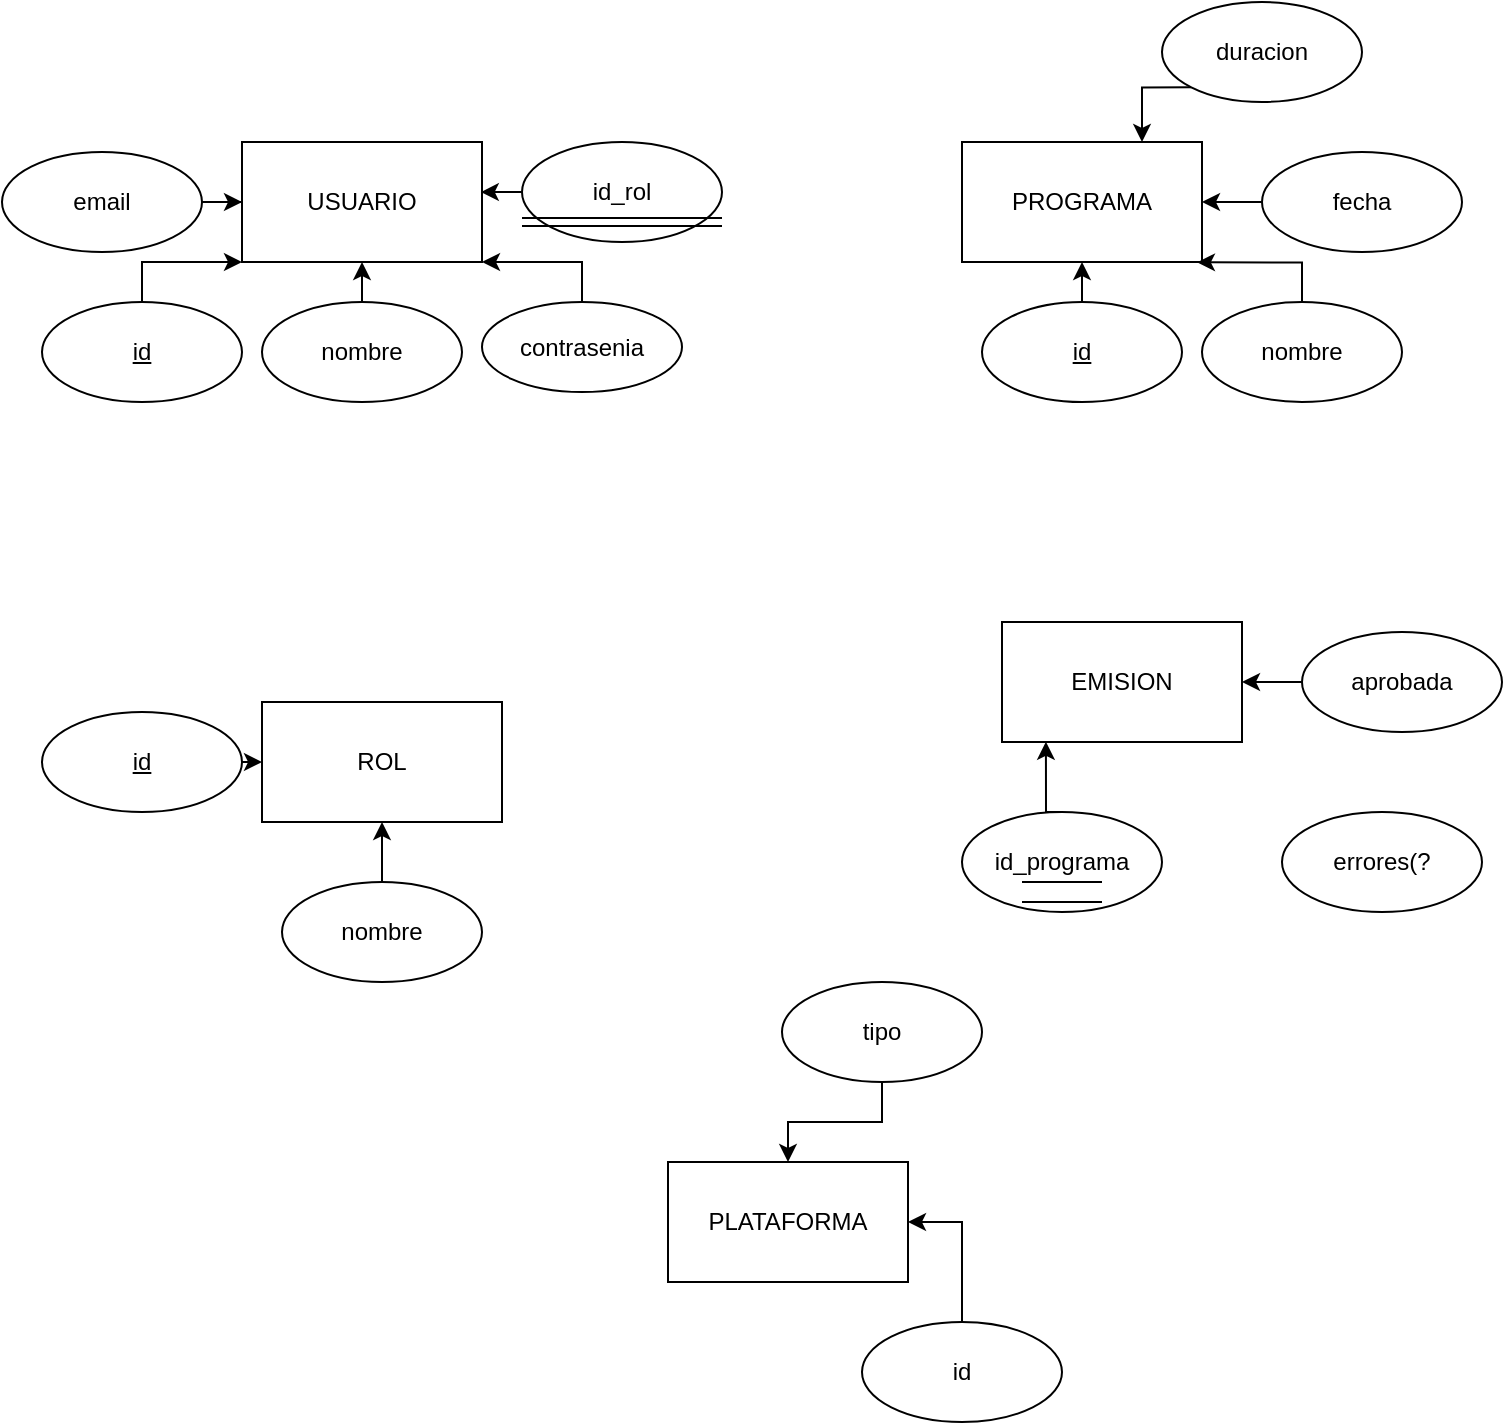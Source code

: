 <mxfile version="21.2.8" type="device">
  <diagram name="Página-1" id="XmaXczBZtw39XaAU-WEB">
    <mxGraphModel dx="450" dy="1964" grid="1" gridSize="10" guides="1" tooltips="1" connect="1" arrows="1" fold="1" page="1" pageScale="1" pageWidth="827" pageHeight="1169" math="0" shadow="0">
      <root>
        <mxCell id="0" />
        <mxCell id="1" parent="0" />
        <mxCell id="rqW7YL4g15R7MDvtS0Pd-1" value="USUARIO" style="rounded=0;whiteSpace=wrap;html=1;" vertex="1" parent="1">
          <mxGeometry x="140" y="30" width="120" height="60" as="geometry" />
        </mxCell>
        <mxCell id="rqW7YL4g15R7MDvtS0Pd-12" style="edgeStyle=orthogonalEdgeStyle;rounded=0;orthogonalLoop=1;jettySize=auto;html=1;exitX=0.5;exitY=0;exitDx=0;exitDy=0;entryX=0;entryY=1;entryDx=0;entryDy=0;" edge="1" parent="1" source="rqW7YL4g15R7MDvtS0Pd-2" target="rqW7YL4g15R7MDvtS0Pd-1">
          <mxGeometry relative="1" as="geometry" />
        </mxCell>
        <mxCell id="rqW7YL4g15R7MDvtS0Pd-2" value="&lt;u&gt;id&lt;/u&gt;" style="ellipse;whiteSpace=wrap;html=1;" vertex="1" parent="1">
          <mxGeometry x="40" y="110" width="100" height="50" as="geometry" />
        </mxCell>
        <mxCell id="rqW7YL4g15R7MDvtS0Pd-13" style="edgeStyle=orthogonalEdgeStyle;rounded=0;orthogonalLoop=1;jettySize=auto;html=1;exitX=0.5;exitY=0;exitDx=0;exitDy=0;entryX=0.5;entryY=1;entryDx=0;entryDy=0;" edge="1" parent="1" source="rqW7YL4g15R7MDvtS0Pd-3" target="rqW7YL4g15R7MDvtS0Pd-1">
          <mxGeometry relative="1" as="geometry" />
        </mxCell>
        <mxCell id="rqW7YL4g15R7MDvtS0Pd-3" value="nombre" style="ellipse;whiteSpace=wrap;html=1;" vertex="1" parent="1">
          <mxGeometry x="150" y="110" width="100" height="50" as="geometry" />
        </mxCell>
        <mxCell id="rqW7YL4g15R7MDvtS0Pd-14" style="edgeStyle=orthogonalEdgeStyle;rounded=0;orthogonalLoop=1;jettySize=auto;html=1;exitX=0.5;exitY=0;exitDx=0;exitDy=0;entryX=1;entryY=1;entryDx=0;entryDy=0;" edge="1" parent="1" source="rqW7YL4g15R7MDvtS0Pd-5" target="rqW7YL4g15R7MDvtS0Pd-1">
          <mxGeometry relative="1" as="geometry" />
        </mxCell>
        <mxCell id="rqW7YL4g15R7MDvtS0Pd-5" value="contrasenia" style="ellipse;whiteSpace=wrap;html=1;" vertex="1" parent="1">
          <mxGeometry x="260" y="110" width="100" height="45" as="geometry" />
        </mxCell>
        <mxCell id="rqW7YL4g15R7MDvtS0Pd-16" style="edgeStyle=orthogonalEdgeStyle;rounded=0;orthogonalLoop=1;jettySize=auto;html=1;exitX=0;exitY=0.5;exitDx=0;exitDy=0;entryX=0.995;entryY=0.417;entryDx=0;entryDy=0;entryPerimeter=0;" edge="1" parent="1" source="rqW7YL4g15R7MDvtS0Pd-6" target="rqW7YL4g15R7MDvtS0Pd-1">
          <mxGeometry relative="1" as="geometry" />
        </mxCell>
        <mxCell id="rqW7YL4g15R7MDvtS0Pd-6" value="id_rol" style="ellipse;whiteSpace=wrap;html=1;" vertex="1" parent="1">
          <mxGeometry x="280" y="30" width="100" height="50" as="geometry" />
        </mxCell>
        <mxCell id="rqW7YL4g15R7MDvtS0Pd-8" value="" style="shape=link;html=1;rounded=0;" edge="1" parent="1">
          <mxGeometry width="100" relative="1" as="geometry">
            <mxPoint x="280" y="70" as="sourcePoint" />
            <mxPoint x="380" y="70" as="targetPoint" />
          </mxGeometry>
        </mxCell>
        <mxCell id="rqW7YL4g15R7MDvtS0Pd-11" style="edgeStyle=orthogonalEdgeStyle;rounded=0;orthogonalLoop=1;jettySize=auto;html=1;entryX=0;entryY=0.5;entryDx=0;entryDy=0;" edge="1" parent="1" source="rqW7YL4g15R7MDvtS0Pd-10" target="rqW7YL4g15R7MDvtS0Pd-1">
          <mxGeometry relative="1" as="geometry" />
        </mxCell>
        <mxCell id="rqW7YL4g15R7MDvtS0Pd-10" value="email" style="ellipse;whiteSpace=wrap;html=1;" vertex="1" parent="1">
          <mxGeometry x="20" y="35" width="100" height="50" as="geometry" />
        </mxCell>
        <mxCell id="rqW7YL4g15R7MDvtS0Pd-17" value="ROL" style="rounded=0;whiteSpace=wrap;html=1;" vertex="1" parent="1">
          <mxGeometry x="150" y="310" width="120" height="60" as="geometry" />
        </mxCell>
        <mxCell id="rqW7YL4g15R7MDvtS0Pd-22" style="edgeStyle=orthogonalEdgeStyle;rounded=0;orthogonalLoop=1;jettySize=auto;html=1;exitX=1;exitY=0.5;exitDx=0;exitDy=0;entryX=0;entryY=0.5;entryDx=0;entryDy=0;" edge="1" parent="1" source="rqW7YL4g15R7MDvtS0Pd-19" target="rqW7YL4g15R7MDvtS0Pd-17">
          <mxGeometry relative="1" as="geometry" />
        </mxCell>
        <mxCell id="rqW7YL4g15R7MDvtS0Pd-19" value="&lt;u&gt;id&lt;/u&gt;" style="ellipse;whiteSpace=wrap;html=1;" vertex="1" parent="1">
          <mxGeometry x="40" y="315" width="100" height="50" as="geometry" />
        </mxCell>
        <mxCell id="rqW7YL4g15R7MDvtS0Pd-21" style="edgeStyle=orthogonalEdgeStyle;rounded=0;orthogonalLoop=1;jettySize=auto;html=1;exitX=0.5;exitY=0;exitDx=0;exitDy=0;entryX=0.5;entryY=1;entryDx=0;entryDy=0;" edge="1" parent="1" source="rqW7YL4g15R7MDvtS0Pd-20" target="rqW7YL4g15R7MDvtS0Pd-17">
          <mxGeometry relative="1" as="geometry" />
        </mxCell>
        <mxCell id="rqW7YL4g15R7MDvtS0Pd-20" value="nombre" style="ellipse;whiteSpace=wrap;html=1;" vertex="1" parent="1">
          <mxGeometry x="160" y="400" width="100" height="50" as="geometry" />
        </mxCell>
        <mxCell id="rqW7YL4g15R7MDvtS0Pd-23" value="PROGRAMA" style="rounded=0;whiteSpace=wrap;html=1;" vertex="1" parent="1">
          <mxGeometry x="500" y="30" width="120" height="60" as="geometry" />
        </mxCell>
        <mxCell id="rqW7YL4g15R7MDvtS0Pd-40" style="edgeStyle=orthogonalEdgeStyle;rounded=0;orthogonalLoop=1;jettySize=auto;html=1;exitX=0.5;exitY=0;exitDx=0;exitDy=0;entryX=0.5;entryY=1;entryDx=0;entryDy=0;" edge="1" parent="1" source="rqW7YL4g15R7MDvtS0Pd-25" target="rqW7YL4g15R7MDvtS0Pd-23">
          <mxGeometry relative="1" as="geometry" />
        </mxCell>
        <mxCell id="rqW7YL4g15R7MDvtS0Pd-25" value="&lt;u&gt;id&lt;/u&gt;" style="ellipse;whiteSpace=wrap;html=1;" vertex="1" parent="1">
          <mxGeometry x="510" y="110" width="100" height="50" as="geometry" />
        </mxCell>
        <mxCell id="rqW7YL4g15R7MDvtS0Pd-39" style="edgeStyle=orthogonalEdgeStyle;rounded=0;orthogonalLoop=1;jettySize=auto;html=1;exitX=0.5;exitY=0;exitDx=0;exitDy=0;entryX=0.979;entryY=1.003;entryDx=0;entryDy=0;entryPerimeter=0;" edge="1" parent="1" source="rqW7YL4g15R7MDvtS0Pd-26" target="rqW7YL4g15R7MDvtS0Pd-23">
          <mxGeometry relative="1" as="geometry">
            <Array as="points">
              <mxPoint x="670" y="90" />
            </Array>
          </mxGeometry>
        </mxCell>
        <mxCell id="rqW7YL4g15R7MDvtS0Pd-26" value="nombre" style="ellipse;whiteSpace=wrap;html=1;" vertex="1" parent="1">
          <mxGeometry x="620" y="110" width="100" height="50" as="geometry" />
        </mxCell>
        <mxCell id="rqW7YL4g15R7MDvtS0Pd-38" style="edgeStyle=orthogonalEdgeStyle;rounded=0;orthogonalLoop=1;jettySize=auto;html=1;exitX=0;exitY=0.5;exitDx=0;exitDy=0;entryX=1;entryY=0.5;entryDx=0;entryDy=0;" edge="1" parent="1" source="rqW7YL4g15R7MDvtS0Pd-28" target="rqW7YL4g15R7MDvtS0Pd-23">
          <mxGeometry relative="1" as="geometry" />
        </mxCell>
        <mxCell id="rqW7YL4g15R7MDvtS0Pd-28" value="fecha" style="ellipse;whiteSpace=wrap;html=1;" vertex="1" parent="1">
          <mxGeometry x="650" y="35" width="100" height="50" as="geometry" />
        </mxCell>
        <mxCell id="rqW7YL4g15R7MDvtS0Pd-36" style="edgeStyle=orthogonalEdgeStyle;rounded=0;orthogonalLoop=1;jettySize=auto;html=1;exitX=0;exitY=1;exitDx=0;exitDy=0;entryX=0.75;entryY=0;entryDx=0;entryDy=0;" edge="1" parent="1" source="rqW7YL4g15R7MDvtS0Pd-29" target="rqW7YL4g15R7MDvtS0Pd-23">
          <mxGeometry relative="1" as="geometry" />
        </mxCell>
        <mxCell id="rqW7YL4g15R7MDvtS0Pd-29" value="duracion" style="ellipse;whiteSpace=wrap;html=1;" vertex="1" parent="1">
          <mxGeometry x="600" y="-40" width="100" height="50" as="geometry" />
        </mxCell>
        <mxCell id="rqW7YL4g15R7MDvtS0Pd-30" value="EMISION" style="rounded=0;whiteSpace=wrap;html=1;" vertex="1" parent="1">
          <mxGeometry x="520" y="270" width="120" height="60" as="geometry" />
        </mxCell>
        <mxCell id="rqW7YL4g15R7MDvtS0Pd-41" style="edgeStyle=orthogonalEdgeStyle;rounded=0;orthogonalLoop=1;jettySize=auto;html=1;exitX=0;exitY=0.5;exitDx=0;exitDy=0;" edge="1" parent="1" source="rqW7YL4g15R7MDvtS0Pd-31" target="rqW7YL4g15R7MDvtS0Pd-30">
          <mxGeometry relative="1" as="geometry" />
        </mxCell>
        <mxCell id="rqW7YL4g15R7MDvtS0Pd-31" value="aprobada" style="ellipse;whiteSpace=wrap;html=1;" vertex="1" parent="1">
          <mxGeometry x="670" y="275" width="100" height="50" as="geometry" />
        </mxCell>
        <mxCell id="rqW7YL4g15R7MDvtS0Pd-42" style="edgeStyle=orthogonalEdgeStyle;rounded=0;orthogonalLoop=1;jettySize=auto;html=1;exitX=0.5;exitY=0;exitDx=0;exitDy=0;entryX=0.183;entryY=0.998;entryDx=0;entryDy=0;entryPerimeter=0;" edge="1" parent="1" source="rqW7YL4g15R7MDvtS0Pd-33" target="rqW7YL4g15R7MDvtS0Pd-30">
          <mxGeometry relative="1" as="geometry" />
        </mxCell>
        <mxCell id="rqW7YL4g15R7MDvtS0Pd-33" value="id_programa" style="ellipse;whiteSpace=wrap;html=1;" vertex="1" parent="1">
          <mxGeometry x="500" y="365" width="100" height="50" as="geometry" />
        </mxCell>
        <mxCell id="rqW7YL4g15R7MDvtS0Pd-34" value="" style="endArrow=none;html=1;rounded=0;" edge="1" parent="1">
          <mxGeometry width="50" height="50" relative="1" as="geometry">
            <mxPoint x="530" y="400" as="sourcePoint" />
            <mxPoint x="570" y="400" as="targetPoint" />
          </mxGeometry>
        </mxCell>
        <mxCell id="rqW7YL4g15R7MDvtS0Pd-35" value="" style="endArrow=none;html=1;rounded=0;" edge="1" parent="1">
          <mxGeometry width="50" height="50" relative="1" as="geometry">
            <mxPoint x="530" y="410" as="sourcePoint" />
            <mxPoint x="570" y="410" as="targetPoint" />
          </mxGeometry>
        </mxCell>
        <mxCell id="rqW7YL4g15R7MDvtS0Pd-44" value="errores(?" style="ellipse;whiteSpace=wrap;html=1;" vertex="1" parent="1">
          <mxGeometry x="660" y="365" width="100" height="50" as="geometry" />
        </mxCell>
        <mxCell id="rqW7YL4g15R7MDvtS0Pd-45" value="PLATAFORMA" style="rounded=0;whiteSpace=wrap;html=1;" vertex="1" parent="1">
          <mxGeometry x="353" y="540" width="120" height="60" as="geometry" />
        </mxCell>
        <mxCell id="rqW7YL4g15R7MDvtS0Pd-50" style="edgeStyle=orthogonalEdgeStyle;rounded=0;orthogonalLoop=1;jettySize=auto;html=1;exitX=0.5;exitY=0;exitDx=0;exitDy=0;entryX=1;entryY=0.5;entryDx=0;entryDy=0;" edge="1" parent="1" source="rqW7YL4g15R7MDvtS0Pd-46" target="rqW7YL4g15R7MDvtS0Pd-45">
          <mxGeometry relative="1" as="geometry" />
        </mxCell>
        <mxCell id="rqW7YL4g15R7MDvtS0Pd-46" value="id" style="ellipse;whiteSpace=wrap;html=1;" vertex="1" parent="1">
          <mxGeometry x="450" y="620" width="100" height="50" as="geometry" />
        </mxCell>
        <mxCell id="rqW7YL4g15R7MDvtS0Pd-49" style="edgeStyle=orthogonalEdgeStyle;rounded=0;orthogonalLoop=1;jettySize=auto;html=1;exitX=0.5;exitY=1;exitDx=0;exitDy=0;entryX=0.5;entryY=0;entryDx=0;entryDy=0;" edge="1" parent="1" source="rqW7YL4g15R7MDvtS0Pd-48" target="rqW7YL4g15R7MDvtS0Pd-45">
          <mxGeometry relative="1" as="geometry" />
        </mxCell>
        <mxCell id="rqW7YL4g15R7MDvtS0Pd-48" value="tipo" style="ellipse;whiteSpace=wrap;html=1;" vertex="1" parent="1">
          <mxGeometry x="410" y="450" width="100" height="50" as="geometry" />
        </mxCell>
      </root>
    </mxGraphModel>
  </diagram>
</mxfile>
